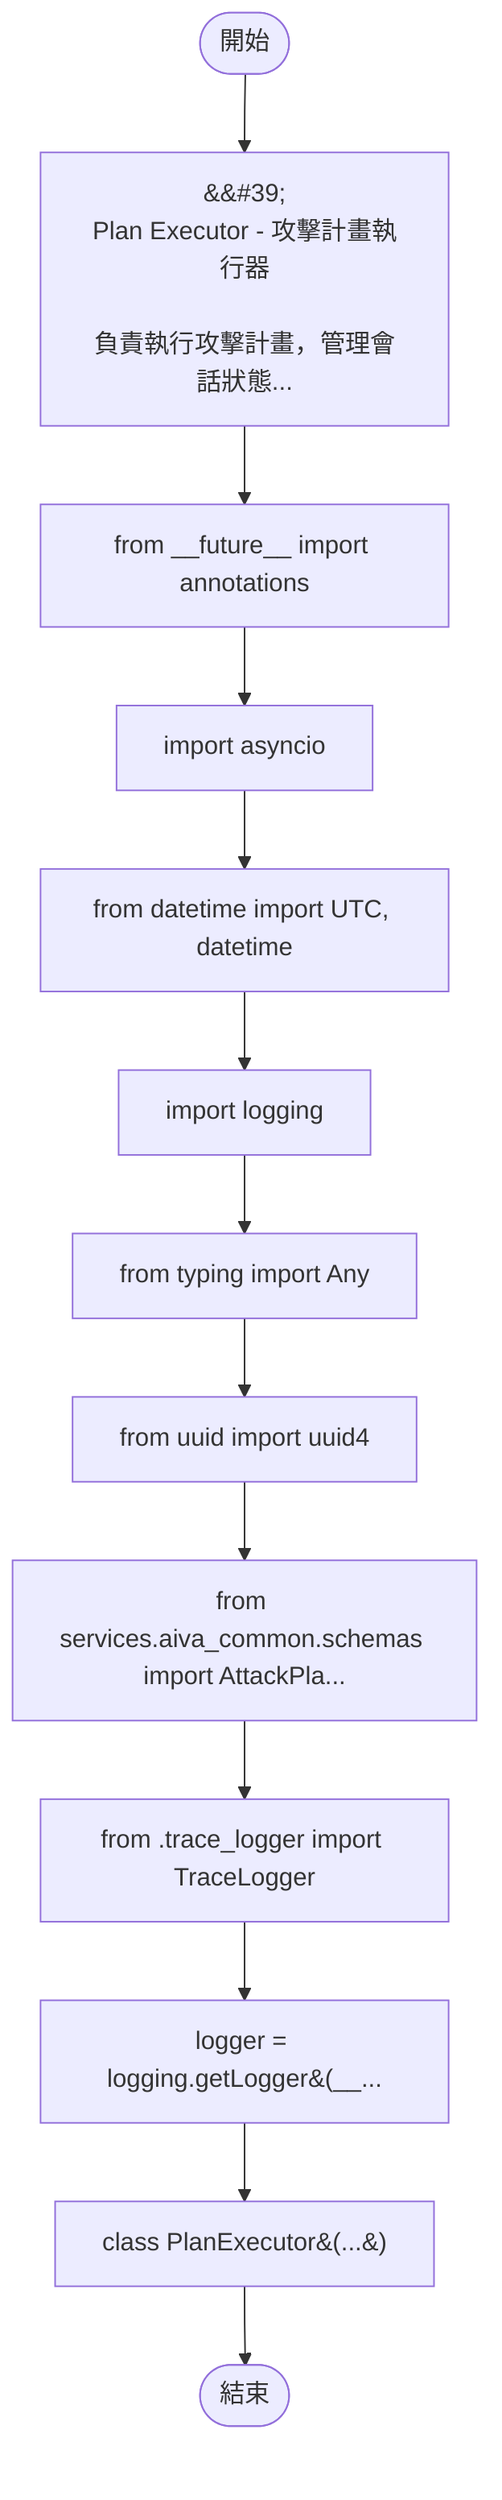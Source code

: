 flowchart TB
    n1([開始])
    n2([結束])
    n3[&amp;&#35;39;\nPlan Executor - 攻擊計畫執行器\n\n負責執行攻擊計畫，管理會話狀態...]
    n4[from __future__ import annotations]
    n5[import asyncio]
    n6[from datetime import UTC, datetime]
    n7[import logging]
    n8[from typing import Any]
    n9[from uuid import uuid4]
    n10[from services.aiva_common.schemas import AttackPla...]
    n11[from .trace_logger import TraceLogger]
    n12[logger = logging.getLogger&#40;__...]
    n13[class PlanExecutor&#40;...&#41;]
    n1 --> n3
    n3 --> n4
    n4 --> n5
    n5 --> n6
    n6 --> n7
    n7 --> n8
    n8 --> n9
    n9 --> n10
    n10 --> n11
    n11 --> n12
    n12 --> n13
    n13 --> n2
